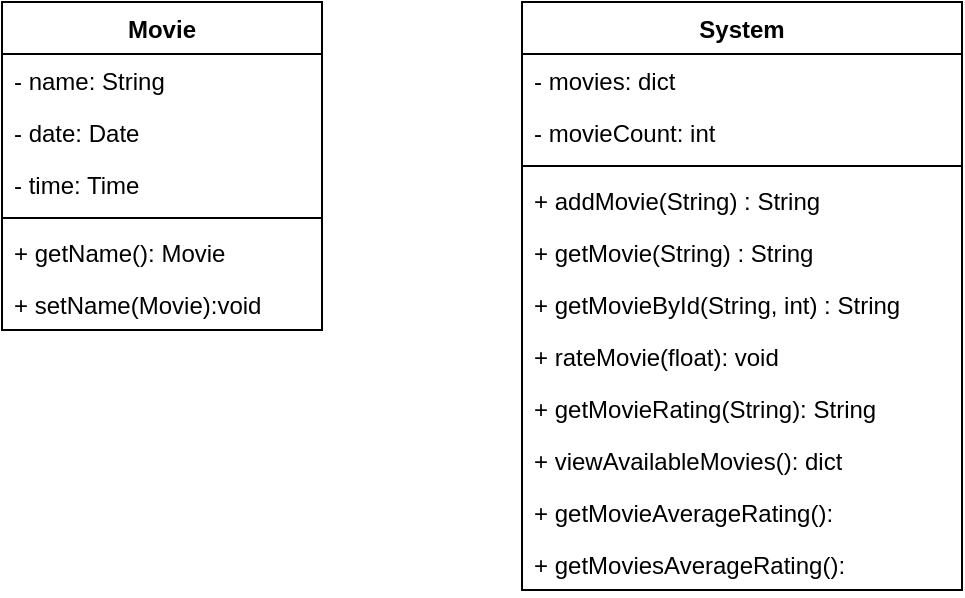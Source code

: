 <mxfile version="26.1.1">
  <diagram name="Page-1" id="5JE9YDKZzXNpCET_0Tzh">
    <mxGraphModel dx="549" dy="590" grid="1" gridSize="10" guides="1" tooltips="1" connect="1" arrows="1" fold="1" page="1" pageScale="1" pageWidth="850" pageHeight="1100" math="0" shadow="0">
      <root>
        <mxCell id="0" />
        <mxCell id="1" parent="0" />
        <mxCell id="eLoxe9JDYZPEjQn7Ta3F-12" value="System" style="swimlane;fontStyle=1;align=center;verticalAlign=top;childLayout=stackLayout;horizontal=1;startSize=26;horizontalStack=0;resizeParent=1;resizeParentMax=0;resizeLast=0;collapsible=1;marginBottom=0;whiteSpace=wrap;html=1;" vertex="1" parent="1">
          <mxGeometry x="400" y="130" width="220" height="294" as="geometry" />
        </mxCell>
        <mxCell id="eLoxe9JDYZPEjQn7Ta3F-13" value="- movies: dict" style="text;strokeColor=none;fillColor=none;align=left;verticalAlign=top;spacingLeft=4;spacingRight=4;overflow=hidden;rotatable=0;points=[[0,0.5],[1,0.5]];portConstraint=eastwest;whiteSpace=wrap;html=1;" vertex="1" parent="eLoxe9JDYZPEjQn7Ta3F-12">
          <mxGeometry y="26" width="220" height="26" as="geometry" />
        </mxCell>
        <mxCell id="eLoxe9JDYZPEjQn7Ta3F-25" value="- movieCount: int" style="text;strokeColor=none;fillColor=none;align=left;verticalAlign=top;spacingLeft=4;spacingRight=4;overflow=hidden;rotatable=0;points=[[0,0.5],[1,0.5]];portConstraint=eastwest;whiteSpace=wrap;html=1;" vertex="1" parent="eLoxe9JDYZPEjQn7Ta3F-12">
          <mxGeometry y="52" width="220" height="26" as="geometry" />
        </mxCell>
        <mxCell id="eLoxe9JDYZPEjQn7Ta3F-14" value="" style="line;strokeWidth=1;fillColor=none;align=left;verticalAlign=middle;spacingTop=-1;spacingLeft=3;spacingRight=3;rotatable=0;labelPosition=right;points=[];portConstraint=eastwest;strokeColor=inherit;" vertex="1" parent="eLoxe9JDYZPEjQn7Ta3F-12">
          <mxGeometry y="78" width="220" height="8" as="geometry" />
        </mxCell>
        <mxCell id="eLoxe9JDYZPEjQn7Ta3F-8" value="+ addMovie(String) : String&amp;nbsp;" style="text;strokeColor=none;fillColor=none;align=left;verticalAlign=top;spacingLeft=4;spacingRight=4;overflow=hidden;rotatable=0;points=[[0,0.5],[1,0.5]];portConstraint=eastwest;whiteSpace=wrap;html=1;" vertex="1" parent="eLoxe9JDYZPEjQn7Ta3F-12">
          <mxGeometry y="86" width="220" height="26" as="geometry" />
        </mxCell>
        <mxCell id="eLoxe9JDYZPEjQn7Ta3F-27" value="+ getMovie(String) : String" style="text;strokeColor=none;fillColor=none;align=left;verticalAlign=top;spacingLeft=4;spacingRight=4;overflow=hidden;rotatable=0;points=[[0,0.5],[1,0.5]];portConstraint=eastwest;whiteSpace=wrap;html=1;" vertex="1" parent="eLoxe9JDYZPEjQn7Ta3F-12">
          <mxGeometry y="112" width="220" height="26" as="geometry" />
        </mxCell>
        <mxCell id="eLoxe9JDYZPEjQn7Ta3F-28" value="+ getMovieById(String, int) : String" style="text;strokeColor=none;fillColor=none;align=left;verticalAlign=top;spacingLeft=4;spacingRight=4;overflow=hidden;rotatable=0;points=[[0,0.5],[1,0.5]];portConstraint=eastwest;whiteSpace=wrap;html=1;" vertex="1" parent="eLoxe9JDYZPEjQn7Ta3F-12">
          <mxGeometry y="138" width="220" height="26" as="geometry" />
        </mxCell>
        <mxCell id="eLoxe9JDYZPEjQn7Ta3F-10" value="+ rateMovie(float): void" style="text;strokeColor=none;fillColor=none;align=left;verticalAlign=top;spacingLeft=4;spacingRight=4;overflow=hidden;rotatable=0;points=[[0,0.5],[1,0.5]];portConstraint=eastwest;whiteSpace=wrap;html=1;" vertex="1" parent="eLoxe9JDYZPEjQn7Ta3F-12">
          <mxGeometry y="164" width="220" height="26" as="geometry" />
        </mxCell>
        <mxCell id="eLoxe9JDYZPEjQn7Ta3F-37" value="+ getMovieRating(String): String" style="text;strokeColor=none;fillColor=none;align=left;verticalAlign=top;spacingLeft=4;spacingRight=4;overflow=hidden;rotatable=0;points=[[0,0.5],[1,0.5]];portConstraint=eastwest;whiteSpace=wrap;html=1;" vertex="1" parent="eLoxe9JDYZPEjQn7Ta3F-12">
          <mxGeometry y="190" width="220" height="26" as="geometry" />
        </mxCell>
        <mxCell id="eLoxe9JDYZPEjQn7Ta3F-23" value="+ viewAvailableMovies(): dict" style="text;strokeColor=none;fillColor=none;align=left;verticalAlign=top;spacingLeft=4;spacingRight=4;overflow=hidden;rotatable=0;points=[[0,0.5],[1,0.5]];portConstraint=eastwest;whiteSpace=wrap;html=1;" vertex="1" parent="eLoxe9JDYZPEjQn7Ta3F-12">
          <mxGeometry y="216" width="220" height="26" as="geometry" />
        </mxCell>
        <mxCell id="eLoxe9JDYZPEjQn7Ta3F-15" value="+ getMovieAverageRating():" style="text;strokeColor=none;fillColor=none;align=left;verticalAlign=top;spacingLeft=4;spacingRight=4;overflow=hidden;rotatable=0;points=[[0,0.5],[1,0.5]];portConstraint=eastwest;whiteSpace=wrap;html=1;" vertex="1" parent="eLoxe9JDYZPEjQn7Ta3F-12">
          <mxGeometry y="242" width="220" height="26" as="geometry" />
        </mxCell>
        <mxCell id="eLoxe9JDYZPEjQn7Ta3F-22" value="+ getMoviesAverageRating():" style="text;strokeColor=none;fillColor=none;align=left;verticalAlign=top;spacingLeft=4;spacingRight=4;overflow=hidden;rotatable=0;points=[[0,0.5],[1,0.5]];portConstraint=eastwest;whiteSpace=wrap;html=1;" vertex="1" parent="eLoxe9JDYZPEjQn7Ta3F-12">
          <mxGeometry y="268" width="220" height="26" as="geometry" />
        </mxCell>
        <mxCell id="eLoxe9JDYZPEjQn7Ta3F-16" value="Movie" style="swimlane;fontStyle=1;align=center;verticalAlign=top;childLayout=stackLayout;horizontal=1;startSize=26;horizontalStack=0;resizeParent=1;resizeParentMax=0;resizeLast=0;collapsible=1;marginBottom=0;whiteSpace=wrap;html=1;" vertex="1" parent="1">
          <mxGeometry x="140" y="130" width="160" height="164" as="geometry" />
        </mxCell>
        <mxCell id="eLoxe9JDYZPEjQn7Ta3F-17" value="- name: String" style="text;strokeColor=none;fillColor=none;align=left;verticalAlign=top;spacingLeft=4;spacingRight=4;overflow=hidden;rotatable=0;points=[[0,0.5],[1,0.5]];portConstraint=eastwest;whiteSpace=wrap;html=1;" vertex="1" parent="eLoxe9JDYZPEjQn7Ta3F-16">
          <mxGeometry y="26" width="160" height="26" as="geometry" />
        </mxCell>
        <mxCell id="eLoxe9JDYZPEjQn7Ta3F-20" value="- date: Date" style="text;strokeColor=none;fillColor=none;align=left;verticalAlign=top;spacingLeft=4;spacingRight=4;overflow=hidden;rotatable=0;points=[[0,0.5],[1,0.5]];portConstraint=eastwest;whiteSpace=wrap;html=1;" vertex="1" parent="eLoxe9JDYZPEjQn7Ta3F-16">
          <mxGeometry y="52" width="160" height="26" as="geometry" />
        </mxCell>
        <mxCell id="eLoxe9JDYZPEjQn7Ta3F-21" value="- time: Time" style="text;strokeColor=none;fillColor=none;align=left;verticalAlign=top;spacingLeft=4;spacingRight=4;overflow=hidden;rotatable=0;points=[[0,0.5],[1,0.5]];portConstraint=eastwest;whiteSpace=wrap;html=1;" vertex="1" parent="eLoxe9JDYZPEjQn7Ta3F-16">
          <mxGeometry y="78" width="160" height="26" as="geometry" />
        </mxCell>
        <mxCell id="eLoxe9JDYZPEjQn7Ta3F-18" value="" style="line;strokeWidth=1;fillColor=none;align=left;verticalAlign=middle;spacingTop=-1;spacingLeft=3;spacingRight=3;rotatable=0;labelPosition=right;points=[];portConstraint=eastwest;strokeColor=inherit;" vertex="1" parent="eLoxe9JDYZPEjQn7Ta3F-16">
          <mxGeometry y="104" width="160" height="8" as="geometry" />
        </mxCell>
        <mxCell id="eLoxe9JDYZPEjQn7Ta3F-19" value="+ getName(): Movie" style="text;strokeColor=none;fillColor=none;align=left;verticalAlign=top;spacingLeft=4;spacingRight=4;overflow=hidden;rotatable=0;points=[[0,0.5],[1,0.5]];portConstraint=eastwest;whiteSpace=wrap;html=1;" vertex="1" parent="eLoxe9JDYZPEjQn7Ta3F-16">
          <mxGeometry y="112" width="160" height="26" as="geometry" />
        </mxCell>
        <mxCell id="eLoxe9JDYZPEjQn7Ta3F-24" value="+ setName(Movie):void" style="text;strokeColor=none;fillColor=none;align=left;verticalAlign=top;spacingLeft=4;spacingRight=4;overflow=hidden;rotatable=0;points=[[0,0.5],[1,0.5]];portConstraint=eastwest;whiteSpace=wrap;html=1;" vertex="1" parent="eLoxe9JDYZPEjQn7Ta3F-16">
          <mxGeometry y="138" width="160" height="26" as="geometry" />
        </mxCell>
      </root>
    </mxGraphModel>
  </diagram>
</mxfile>
